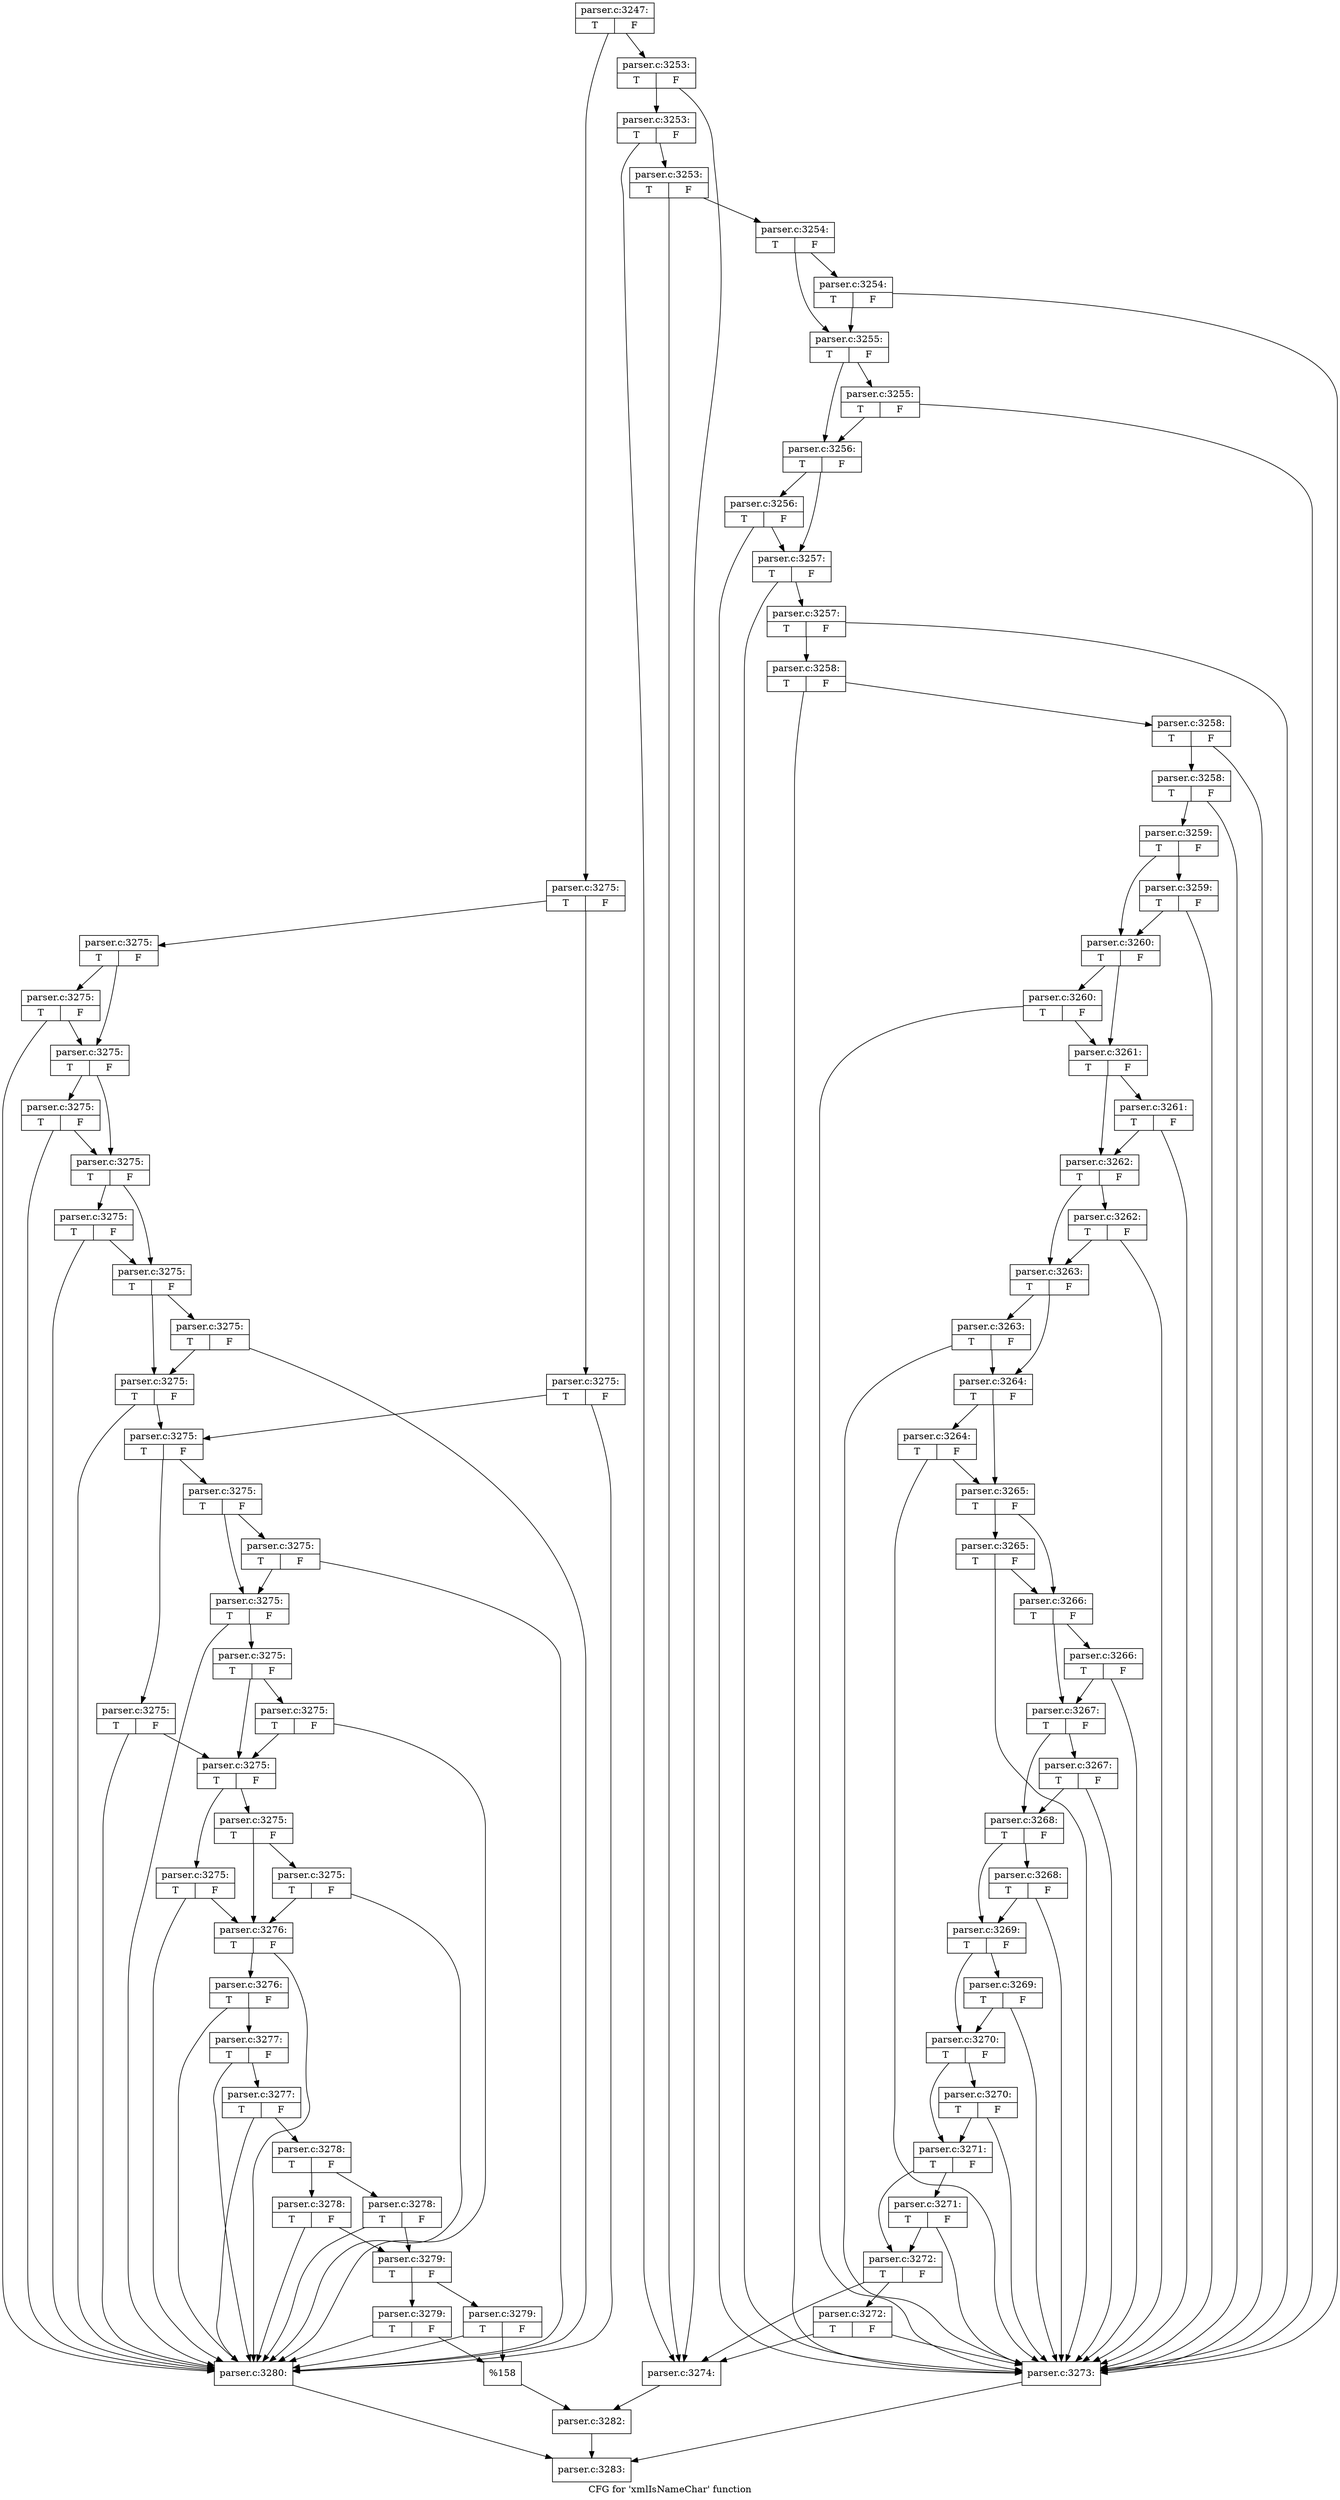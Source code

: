 digraph "CFG for 'xmlIsNameChar' function" {
	label="CFG for 'xmlIsNameChar' function";

	Node0x60581b0 [shape=record,label="{parser.c:3247:|{<s0>T|<s1>F}}"];
	Node0x60581b0 -> Node0x6058530;
	Node0x60581b0 -> Node0x60585d0;
	Node0x6058530 [shape=record,label="{parser.c:3253:|{<s0>T|<s1>F}}"];
	Node0x6058530 -> Node0x6082370;
	Node0x6058530 -> Node0x6082220;
	Node0x6082370 [shape=record,label="{parser.c:3253:|{<s0>T|<s1>F}}"];
	Node0x6082370 -> Node0x60822f0;
	Node0x6082370 -> Node0x6082220;
	Node0x60822f0 [shape=record,label="{parser.c:3253:|{<s0>T|<s1>F}}"];
	Node0x60822f0 -> Node0x6082270;
	Node0x60822f0 -> Node0x6082220;
	Node0x6082270 [shape=record,label="{parser.c:3254:|{<s0>T|<s1>F}}"];
	Node0x6082270 -> Node0x6083480;
	Node0x6082270 -> Node0x6083400;
	Node0x6083480 [shape=record,label="{parser.c:3254:|{<s0>T|<s1>F}}"];
	Node0x6083480 -> Node0x6082020;
	Node0x6083480 -> Node0x6083400;
	Node0x6083400 [shape=record,label="{parser.c:3255:|{<s0>T|<s1>F}}"];
	Node0x6083400 -> Node0x6083960;
	Node0x6083400 -> Node0x6083380;
	Node0x6083960 [shape=record,label="{parser.c:3255:|{<s0>T|<s1>F}}"];
	Node0x6083960 -> Node0x6082020;
	Node0x6083960 -> Node0x6083380;
	Node0x6083380 [shape=record,label="{parser.c:3256:|{<s0>T|<s1>F}}"];
	Node0x6083380 -> Node0x6083de0;
	Node0x6083380 -> Node0x6083300;
	Node0x6083de0 [shape=record,label="{parser.c:3256:|{<s0>T|<s1>F}}"];
	Node0x6083de0 -> Node0x6082020;
	Node0x6083de0 -> Node0x6083300;
	Node0x6083300 [shape=record,label="{parser.c:3257:|{<s0>T|<s1>F}}"];
	Node0x6083300 -> Node0x6082020;
	Node0x6083300 -> Node0x6083280;
	Node0x6083280 [shape=record,label="{parser.c:3257:|{<s0>T|<s1>F}}"];
	Node0x6083280 -> Node0x6082020;
	Node0x6083280 -> Node0x6083200;
	Node0x6083200 [shape=record,label="{parser.c:3258:|{<s0>T|<s1>F}}"];
	Node0x6083200 -> Node0x6082020;
	Node0x6083200 -> Node0x6083180;
	Node0x6083180 [shape=record,label="{parser.c:3258:|{<s0>T|<s1>F}}"];
	Node0x6083180 -> Node0x6082020;
	Node0x6083180 -> Node0x6083100;
	Node0x6083100 [shape=record,label="{parser.c:3258:|{<s0>T|<s1>F}}"];
	Node0x6083100 -> Node0x6082020;
	Node0x6083100 -> Node0x6083080;
	Node0x6083080 [shape=record,label="{parser.c:3259:|{<s0>T|<s1>F}}"];
	Node0x6083080 -> Node0x6084c60;
	Node0x6083080 -> Node0x6083000;
	Node0x6084c60 [shape=record,label="{parser.c:3259:|{<s0>T|<s1>F}}"];
	Node0x6084c60 -> Node0x6082020;
	Node0x6084c60 -> Node0x6083000;
	Node0x6083000 [shape=record,label="{parser.c:3260:|{<s0>T|<s1>F}}"];
	Node0x6083000 -> Node0x60850e0;
	Node0x6083000 -> Node0x6082f80;
	Node0x60850e0 [shape=record,label="{parser.c:3260:|{<s0>T|<s1>F}}"];
	Node0x60850e0 -> Node0x6082020;
	Node0x60850e0 -> Node0x6082f80;
	Node0x6082f80 [shape=record,label="{parser.c:3261:|{<s0>T|<s1>F}}"];
	Node0x6082f80 -> Node0x6085560;
	Node0x6082f80 -> Node0x6082f00;
	Node0x6085560 [shape=record,label="{parser.c:3261:|{<s0>T|<s1>F}}"];
	Node0x6085560 -> Node0x6082020;
	Node0x6085560 -> Node0x6082f00;
	Node0x6082f00 [shape=record,label="{parser.c:3262:|{<s0>T|<s1>F}}"];
	Node0x6082f00 -> Node0x60859e0;
	Node0x6082f00 -> Node0x6082e80;
	Node0x60859e0 [shape=record,label="{parser.c:3262:|{<s0>T|<s1>F}}"];
	Node0x60859e0 -> Node0x6082020;
	Node0x60859e0 -> Node0x6082e80;
	Node0x6082e80 [shape=record,label="{parser.c:3263:|{<s0>T|<s1>F}}"];
	Node0x6082e80 -> Node0x6085e60;
	Node0x6082e80 -> Node0x6082e00;
	Node0x6085e60 [shape=record,label="{parser.c:3263:|{<s0>T|<s1>F}}"];
	Node0x6085e60 -> Node0x6082020;
	Node0x6085e60 -> Node0x6082e00;
	Node0x6082e00 [shape=record,label="{parser.c:3264:|{<s0>T|<s1>F}}"];
	Node0x6082e00 -> Node0x60862e0;
	Node0x6082e00 -> Node0x6082d80;
	Node0x60862e0 [shape=record,label="{parser.c:3264:|{<s0>T|<s1>F}}"];
	Node0x60862e0 -> Node0x6082020;
	Node0x60862e0 -> Node0x6082d80;
	Node0x6082d80 [shape=record,label="{parser.c:3265:|{<s0>T|<s1>F}}"];
	Node0x6082d80 -> Node0x6086760;
	Node0x6082d80 -> Node0x6082d00;
	Node0x6086760 [shape=record,label="{parser.c:3265:|{<s0>T|<s1>F}}"];
	Node0x6086760 -> Node0x6082020;
	Node0x6086760 -> Node0x6082d00;
	Node0x6082d00 [shape=record,label="{parser.c:3266:|{<s0>T|<s1>F}}"];
	Node0x6082d00 -> Node0x6086be0;
	Node0x6082d00 -> Node0x6082c80;
	Node0x6086be0 [shape=record,label="{parser.c:3266:|{<s0>T|<s1>F}}"];
	Node0x6086be0 -> Node0x6082020;
	Node0x6086be0 -> Node0x6082c80;
	Node0x6082c80 [shape=record,label="{parser.c:3267:|{<s0>T|<s1>F}}"];
	Node0x6082c80 -> Node0x6087060;
	Node0x6082c80 -> Node0x6082c00;
	Node0x6087060 [shape=record,label="{parser.c:3267:|{<s0>T|<s1>F}}"];
	Node0x6087060 -> Node0x6082020;
	Node0x6087060 -> Node0x6082c00;
	Node0x6082c00 [shape=record,label="{parser.c:3268:|{<s0>T|<s1>F}}"];
	Node0x6082c00 -> Node0x60874e0;
	Node0x6082c00 -> Node0x6082b80;
	Node0x60874e0 [shape=record,label="{parser.c:3268:|{<s0>T|<s1>F}}"];
	Node0x60874e0 -> Node0x6082020;
	Node0x60874e0 -> Node0x6082b80;
	Node0x6082b80 [shape=record,label="{parser.c:3269:|{<s0>T|<s1>F}}"];
	Node0x6082b80 -> Node0x6087960;
	Node0x6082b80 -> Node0x6082b00;
	Node0x6087960 [shape=record,label="{parser.c:3269:|{<s0>T|<s1>F}}"];
	Node0x6087960 -> Node0x6082020;
	Node0x6087960 -> Node0x6082b00;
	Node0x6082b00 [shape=record,label="{parser.c:3270:|{<s0>T|<s1>F}}"];
	Node0x6082b00 -> Node0x6087de0;
	Node0x6082b00 -> Node0x6082a80;
	Node0x6087de0 [shape=record,label="{parser.c:3270:|{<s0>T|<s1>F}}"];
	Node0x6087de0 -> Node0x6082020;
	Node0x6087de0 -> Node0x6082a80;
	Node0x6082a80 [shape=record,label="{parser.c:3271:|{<s0>T|<s1>F}}"];
	Node0x6082a80 -> Node0x6088260;
	Node0x6082a80 -> Node0x6082960;
	Node0x6088260 [shape=record,label="{parser.c:3271:|{<s0>T|<s1>F}}"];
	Node0x6088260 -> Node0x6082020;
	Node0x6088260 -> Node0x6082960;
	Node0x6082960 [shape=record,label="{parser.c:3272:|{<s0>T|<s1>F}}"];
	Node0x6082960 -> Node0x60886e0;
	Node0x6082960 -> Node0x6082220;
	Node0x60886e0 [shape=record,label="{parser.c:3272:|{<s0>T|<s1>F}}"];
	Node0x60886e0 -> Node0x6082020;
	Node0x60886e0 -> Node0x6082220;
	Node0x6082020 [shape=record,label="{parser.c:3273:}"];
	Node0x6082020 -> Node0x6081550;
	Node0x6082220 [shape=record,label="{parser.c:3274:}"];
	Node0x6082220 -> Node0x6058580;
	Node0x60585d0 [shape=record,label="{parser.c:3275:|{<s0>T|<s1>F}}"];
	Node0x60585d0 -> Node0x6089340;
	Node0x60585d0 -> Node0x6089390;
	Node0x6089340 [shape=record,label="{parser.c:3275:|{<s0>T|<s1>F}}"];
	Node0x6089340 -> Node0x60896f0;
	Node0x6089340 -> Node0x60896a0;
	Node0x60896f0 [shape=record,label="{parser.c:3275:|{<s0>T|<s1>F}}"];
	Node0x60896f0 -> Node0x6088ea0;
	Node0x60896f0 -> Node0x60896a0;
	Node0x60896a0 [shape=record,label="{parser.c:3275:|{<s0>T|<s1>F}}"];
	Node0x60896a0 -> Node0x6089a20;
	Node0x60896a0 -> Node0x6089650;
	Node0x6089a20 [shape=record,label="{parser.c:3275:|{<s0>T|<s1>F}}"];
	Node0x6089a20 -> Node0x6088ea0;
	Node0x6089a20 -> Node0x6089650;
	Node0x6089650 [shape=record,label="{parser.c:3275:|{<s0>T|<s1>F}}"];
	Node0x6089650 -> Node0x6089d50;
	Node0x6089650 -> Node0x6089600;
	Node0x6089d50 [shape=record,label="{parser.c:3275:|{<s0>T|<s1>F}}"];
	Node0x6089d50 -> Node0x6088ea0;
	Node0x6089d50 -> Node0x6089600;
	Node0x6089600 [shape=record,label="{parser.c:3275:|{<s0>T|<s1>F}}"];
	Node0x6089600 -> Node0x608a080;
	Node0x6089600 -> Node0x60895b0;
	Node0x608a080 [shape=record,label="{parser.c:3275:|{<s0>T|<s1>F}}"];
	Node0x608a080 -> Node0x6088ea0;
	Node0x608a080 -> Node0x60895b0;
	Node0x60895b0 [shape=record,label="{parser.c:3275:|{<s0>T|<s1>F}}"];
	Node0x60895b0 -> Node0x6088ea0;
	Node0x60895b0 -> Node0x60892c0;
	Node0x6089390 [shape=record,label="{parser.c:3275:|{<s0>T|<s1>F}}"];
	Node0x6089390 -> Node0x6088ea0;
	Node0x6089390 -> Node0x60892c0;
	Node0x60892c0 [shape=record,label="{parser.c:3275:|{<s0>T|<s1>F}}"];
	Node0x60892c0 -> Node0x608a6d0;
	Node0x60892c0 -> Node0x608a720;
	Node0x608a6d0 [shape=record,label="{parser.c:3275:|{<s0>T|<s1>F}}"];
	Node0x608a6d0 -> Node0x6088ea0;
	Node0x608a6d0 -> Node0x6089240;
	Node0x608a720 [shape=record,label="{parser.c:3275:|{<s0>T|<s1>F}}"];
	Node0x608a720 -> Node0x608aa70;
	Node0x608a720 -> Node0x608aa20;
	Node0x608aa70 [shape=record,label="{parser.c:3275:|{<s0>T|<s1>F}}"];
	Node0x608aa70 -> Node0x6088ea0;
	Node0x608aa70 -> Node0x608aa20;
	Node0x608aa20 [shape=record,label="{parser.c:3275:|{<s0>T|<s1>F}}"];
	Node0x608aa20 -> Node0x6088ea0;
	Node0x608aa20 -> Node0x608a9d0;
	Node0x608a9d0 [shape=record,label="{parser.c:3275:|{<s0>T|<s1>F}}"];
	Node0x608a9d0 -> Node0x608af10;
	Node0x608a9d0 -> Node0x6089240;
	Node0x608af10 [shape=record,label="{parser.c:3275:|{<s0>T|<s1>F}}"];
	Node0x608af10 -> Node0x6088ea0;
	Node0x608af10 -> Node0x6089240;
	Node0x6089240 [shape=record,label="{parser.c:3275:|{<s0>T|<s1>F}}"];
	Node0x6089240 -> Node0x608b240;
	Node0x6089240 -> Node0x608b290;
	Node0x608b240 [shape=record,label="{parser.c:3275:|{<s0>T|<s1>F}}"];
	Node0x608b240 -> Node0x608b480;
	Node0x608b240 -> Node0x60891c0;
	Node0x608b480 [shape=record,label="{parser.c:3275:|{<s0>T|<s1>F}}"];
	Node0x608b480 -> Node0x6088ea0;
	Node0x608b480 -> Node0x60891c0;
	Node0x608b290 [shape=record,label="{parser.c:3275:|{<s0>T|<s1>F}}"];
	Node0x608b290 -> Node0x6088ea0;
	Node0x608b290 -> Node0x60891c0;
	Node0x60891c0 [shape=record,label="{parser.c:3276:|{<s0>T|<s1>F}}"];
	Node0x60891c0 -> Node0x6088ea0;
	Node0x60891c0 -> Node0x6089140;
	Node0x6089140 [shape=record,label="{parser.c:3276:|{<s0>T|<s1>F}}"];
	Node0x6089140 -> Node0x6088ea0;
	Node0x6089140 -> Node0x60890c0;
	Node0x60890c0 [shape=record,label="{parser.c:3277:|{<s0>T|<s1>F}}"];
	Node0x60890c0 -> Node0x6088ea0;
	Node0x60890c0 -> Node0x6089040;
	Node0x6089040 [shape=record,label="{parser.c:3277:|{<s0>T|<s1>F}}"];
	Node0x6089040 -> Node0x6088ea0;
	Node0x6089040 -> Node0x6088fc0;
	Node0x6088fc0 [shape=record,label="{parser.c:3278:|{<s0>T|<s1>F}}"];
	Node0x6088fc0 -> Node0x608c1c0;
	Node0x6088fc0 -> Node0x608c210;
	Node0x608c1c0 [shape=record,label="{parser.c:3278:|{<s0>T|<s1>F}}"];
	Node0x608c1c0 -> Node0x6088ea0;
	Node0x608c1c0 -> Node0x6088f40;
	Node0x608c210 [shape=record,label="{parser.c:3278:|{<s0>T|<s1>F}}"];
	Node0x608c210 -> Node0x6088ea0;
	Node0x608c210 -> Node0x6088f40;
	Node0x6088f40 [shape=record,label="{parser.c:3279:|{<s0>T|<s1>F}}"];
	Node0x6088f40 -> Node0x608c640;
	Node0x6088f40 -> Node0x608c690;
	Node0x608c640 [shape=record,label="{parser.c:3279:|{<s0>T|<s1>F}}"];
	Node0x608c640 -> Node0x6088ea0;
	Node0x608c640 -> Node0x6088ef0;
	Node0x608c690 [shape=record,label="{parser.c:3279:|{<s0>T|<s1>F}}"];
	Node0x608c690 -> Node0x6088ea0;
	Node0x608c690 -> Node0x6088ef0;
	Node0x6088ea0 [shape=record,label="{parser.c:3280:}"];
	Node0x6088ea0 -> Node0x6081550;
	Node0x6088ef0 [shape=record,label="{%158}"];
	Node0x6088ef0 -> Node0x6058580;
	Node0x6058580 [shape=record,label="{parser.c:3282:}"];
	Node0x6058580 -> Node0x6081550;
	Node0x6081550 [shape=record,label="{parser.c:3283:}"];
}
